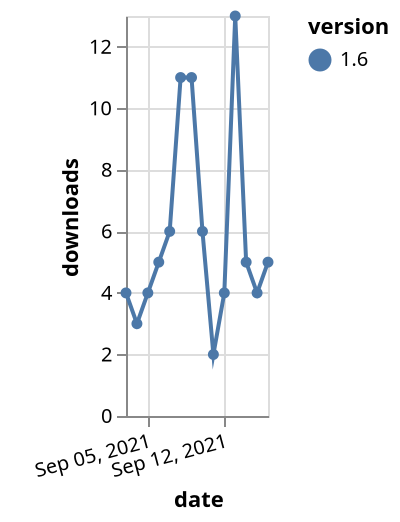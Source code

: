 {"$schema": "https://vega.github.io/schema/vega-lite/v5.json", "description": "A simple bar chart with embedded data.", "data": {"values": [{"date": "2021-09-03", "total": 6049, "delta": 4, "version": "1.6"}, {"date": "2021-09-04", "total": 6052, "delta": 3, "version": "1.6"}, {"date": "2021-09-05", "total": 6056, "delta": 4, "version": "1.6"}, {"date": "2021-09-06", "total": 6061, "delta": 5, "version": "1.6"}, {"date": "2021-09-07", "total": 6067, "delta": 6, "version": "1.6"}, {"date": "2021-09-08", "total": 6078, "delta": 11, "version": "1.6"}, {"date": "2021-09-09", "total": 6089, "delta": 11, "version": "1.6"}, {"date": "2021-09-10", "total": 6095, "delta": 6, "version": "1.6"}, {"date": "2021-09-11", "total": 6097, "delta": 2, "version": "1.6"}, {"date": "2021-09-12", "total": 6101, "delta": 4, "version": "1.6"}, {"date": "2021-09-13", "total": 6114, "delta": 13, "version": "1.6"}, {"date": "2021-09-14", "total": 6119, "delta": 5, "version": "1.6"}, {"date": "2021-09-15", "total": 6123, "delta": 4, "version": "1.6"}, {"date": "2021-09-16", "total": 6128, "delta": 5, "version": "1.6"}]}, "width": "container", "mark": {"type": "line", "point": {"filled": true}}, "encoding": {"x": {"field": "date", "type": "temporal", "timeUnit": "yearmonthdate", "title": "date", "axis": {"labelAngle": -15}}, "y": {"field": "delta", "type": "quantitative", "title": "downloads"}, "color": {"field": "version", "type": "nominal"}, "tooltip": {"field": "delta"}}}